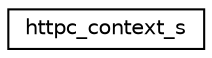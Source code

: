 digraph "Graphical Class Hierarchy"
{
  edge [fontname="Helvetica",fontsize="10",labelfontname="Helvetica",labelfontsize="10"];
  node [fontname="Helvetica",fontsize="10",shape=record];
  rankdir="LR";
  Node1 [label="httpc_context_s",height=0.2,width=0.4,color="black", fillcolor="white", style="filled",URL="$structhttpc__context__s.html",tooltip="Struct for holding httpc Context, buffer and zlib z_stream. "];
}
